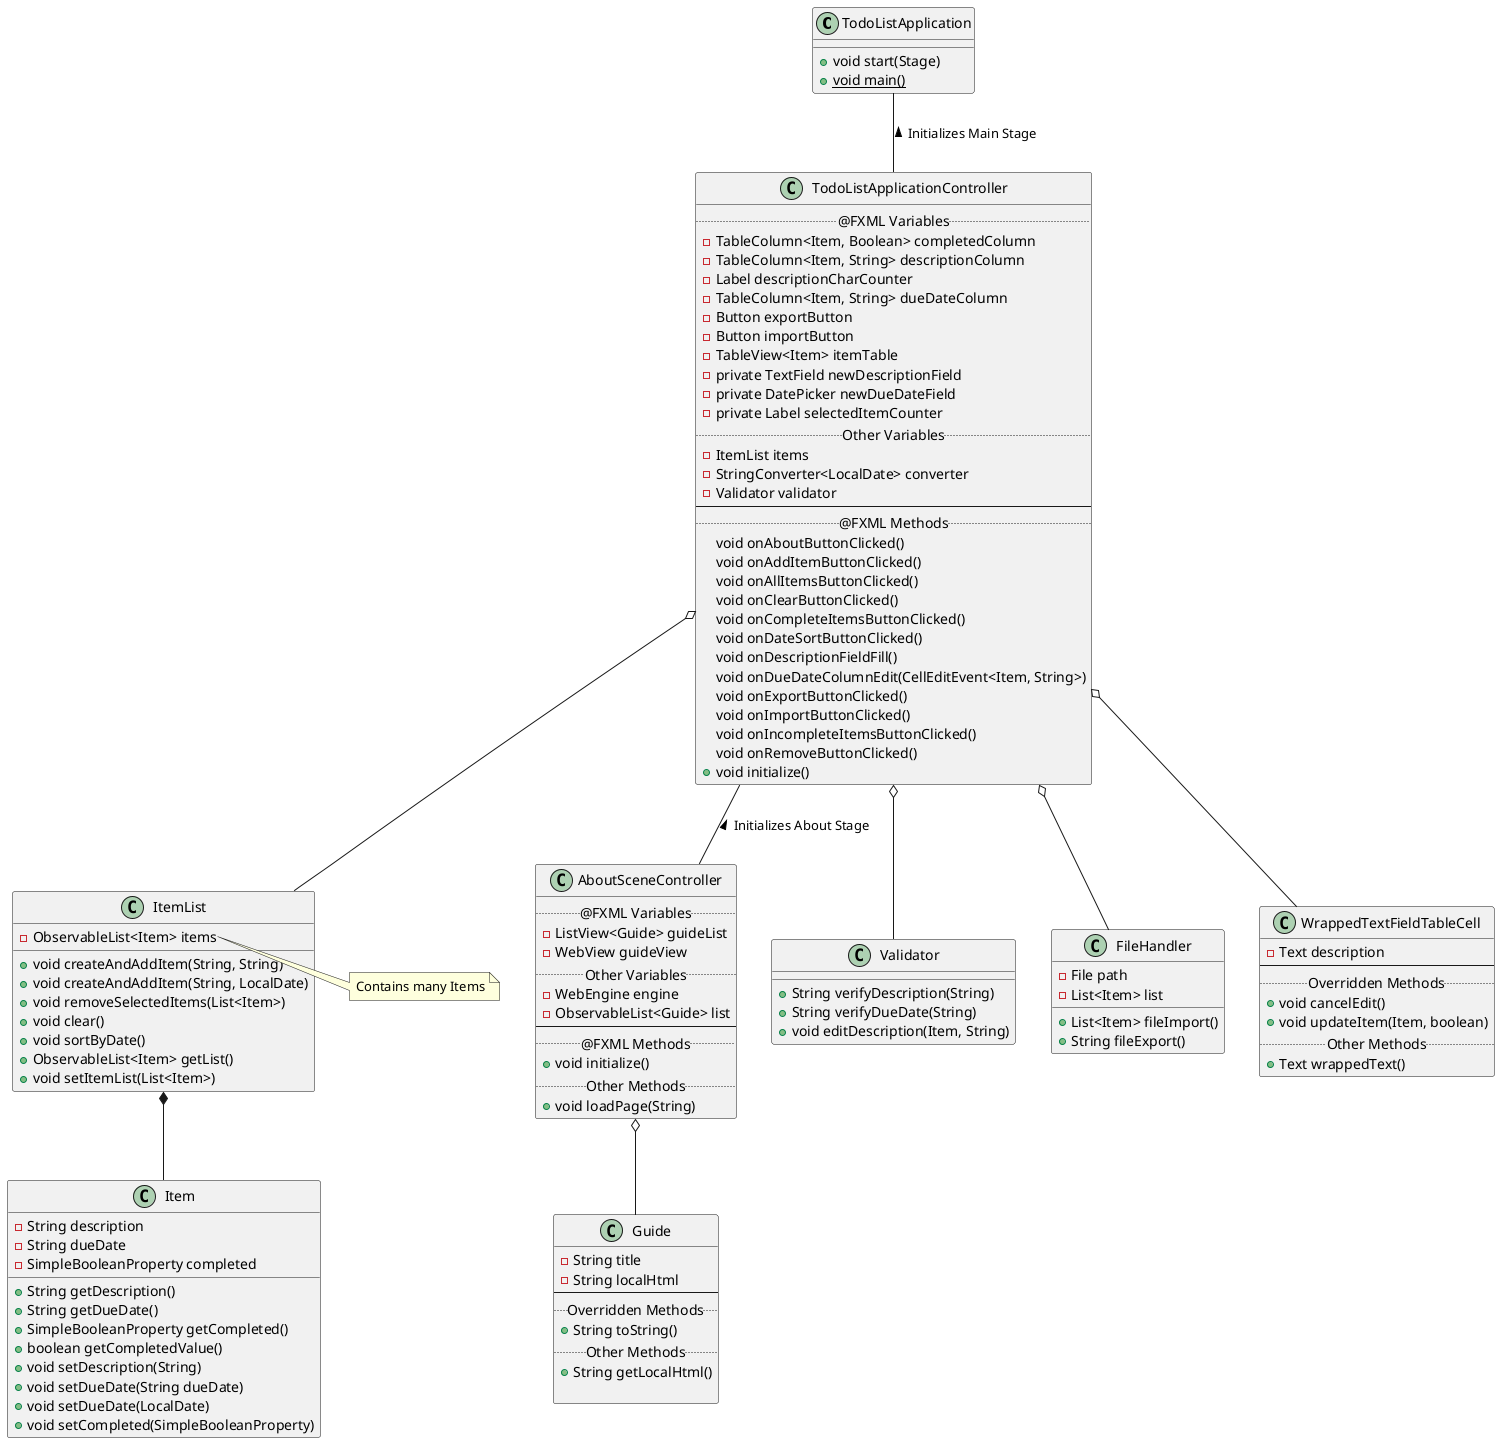@startuml

class TodoListApplication {
    +void start(Stage)
    +{static}void main()
}

class TodoListApplicationController {
    ..@FXML Variables..
    -TableColumn<Item, Boolean> completedColumn
    -TableColumn<Item, String> descriptionColumn
    -Label descriptionCharCounter
    -TableColumn<Item, String> dueDateColumn
    -Button exportButton
    -Button importButton
    -TableView<Item> itemTable
    -private TextField newDescriptionField
    -private DatePicker newDueDateField
    -private Label selectedItemCounter
    ..Other Variables..
    -ItemList items
    -StringConverter<LocalDate> converter
    -Validator validator
    --
    ..@FXML Methods..
    void onAboutButtonClicked()
    void onAddItemButtonClicked()
    void onAllItemsButtonClicked()
    void onClearButtonClicked()
    void onCompleteItemsButtonClicked()
    void onDateSortButtonClicked()
    void onDescriptionFieldFill()
    void onDueDateColumnEdit(CellEditEvent<Item, String>)
    void onExportButtonClicked()
    void onImportButtonClicked()
    void onIncompleteItemsButtonClicked()
    void onRemoveButtonClicked()
    +void initialize()
}

class AboutSceneController {
    ..@FXML Variables..
    -ListView<Guide> guideList
    -WebView guideView
    ..Other Variables..
    -WebEngine engine
    -ObservableList<Guide> list
    --
    ..@FXML Methods..
    +void initialize()
    ..Other Methods..
    +void loadPage(String)
}

class Item {
    -String description
    -String dueDate
    -SimpleBooleanProperty completed

    +String getDescription()
    +String getDueDate()
    +SimpleBooleanProperty getCompleted()
    +boolean getCompletedValue()
    +void setDescription(String)
    +void setDueDate(String dueDate)
    +void setDueDate(LocalDate)
    +void setCompleted(SimpleBooleanProperty)
}

class ItemList {
    -ObservableList<Item> items

    +void createAndAddItem(String, String)
    +void createAndAddItem(String, LocalDate)
    +void removeSelectedItems(List<Item>)
    +void clear()
    +void sortByDate()
    +ObservableList<Item> getList()
    +void setItemList(List<Item>)
}

class Guide {
    -String title
    -String localHtml
    --
    ..Overridden Methods..
    +String toString()
    ..Other Methods..
    +String getLocalHtml()

}

class Validator {
    +String verifyDescription(String)
    +String verifyDueDate(String)
    +void editDescription(Item, String)
}

class FileHandler {
    -File path
    -List<Item> list

    +List<Item> fileImport()
    +String fileExport()
}

class WrappedTextFieldTableCell {
    -Text description
    --
    ..Overridden Methods..
    +void cancelEdit()
    +void updateItem(Item, boolean)
    ..Other Methods..
    +Text wrappedText()
}

TodoListApplication -- TodoListApplicationController : < Initializes Main Stage
TodoListApplicationController -- AboutSceneController : < Initializes About Stage
TodoListApplicationController o-- ItemList
TodoListApplicationController o-- Validator
TodoListApplicationController o-- FileHandler
TodoListApplicationController o-- WrappedTextFieldTableCell
ItemList *-- Item
AboutSceneController o-- Guide

note right of ItemList::items
    Contains many Items
end note

@enduml